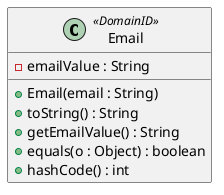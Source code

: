 @startuml
'Attribute syntax: <visibility> <name> : <type> <multiplicity> = <default>
'Method syntax: <visibility> <name (parameter-list)> : <return-type> - For simplicity the type of the parameter-list is not specified

class Email<<DomainID>> {
    -emailValue : String

    +Email(email : String)
    +toString() : String
    +getEmailValue() : String
    +equals(o : Object) : boolean
    +hashCode() : int
}

@enduml